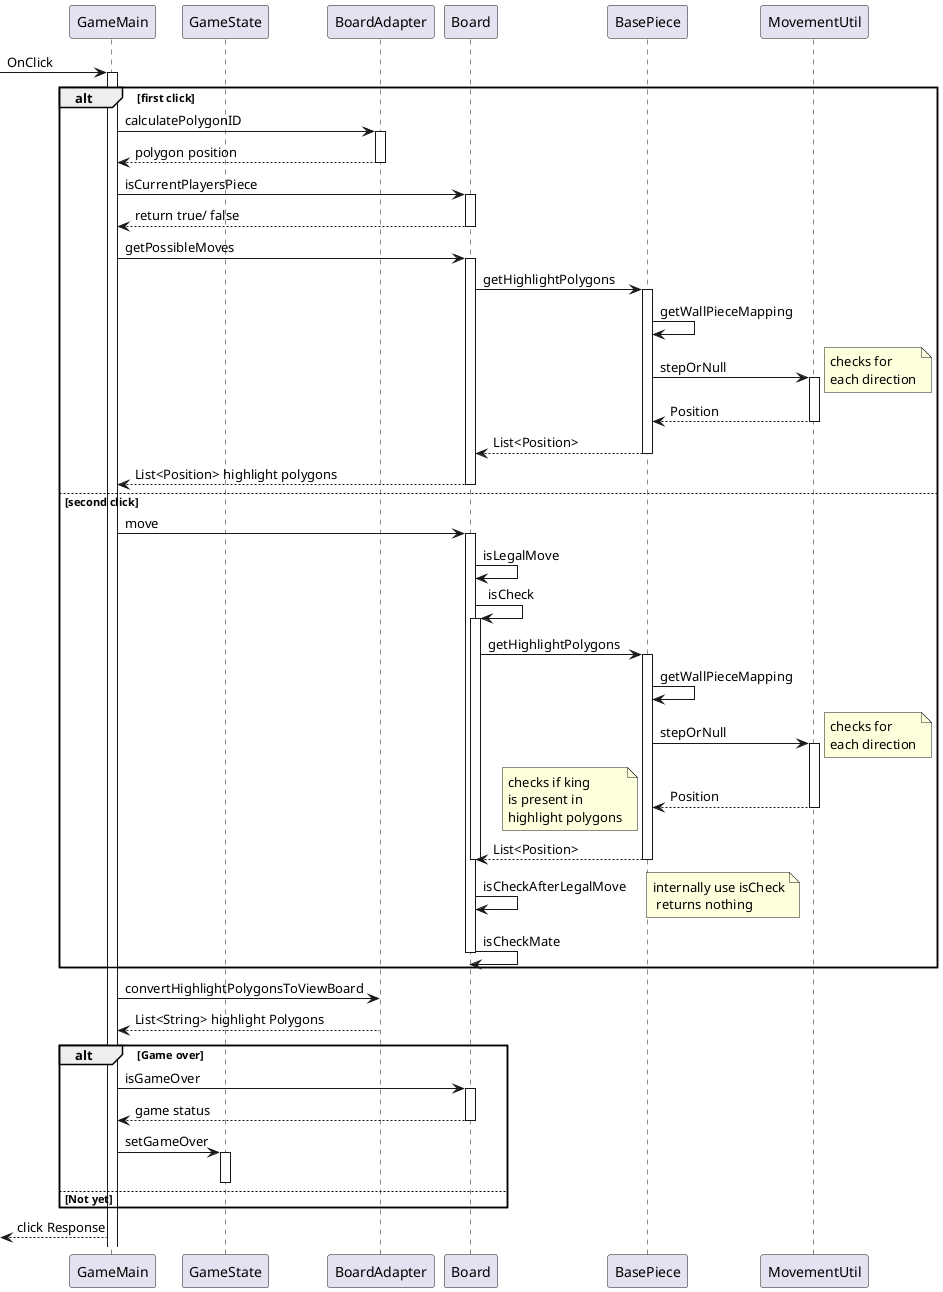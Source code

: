 @startuml
participant GameMain
participant GameState
->GameMain: OnClick
activate GameMain
alt first click
GameMain->BoardAdapter: calculatePolygonID
activate BoardAdapter
BoardAdapter-->GameMain: polygon position
deactivate BoardAdapter
GameMain->Board: isCurrentPlayersPiece
activate Board
Board-->GameMain: return true/ false
deactivate Board
GameMain->Board: getPossibleMoves
activate Board
Board->BasePiece: getHighlightPolygons
activate BasePiece
BasePiece->BasePiece: getWallPieceMapping
BasePiece->MovementUtil: stepOrNull
note right: checks for \neach direction
activate MovementUtil
BasePiece<--MovementUtil: Position
deactivate MovementUtil
Board<--BasePiece: List<Position>
deactivate BasePiece
GameMain<--Board: List<Position> highlight polygons
deactivate Board
else second click
GameMain->Board: move
activate Board
Board->Board: isLegalMove
Board->Board: isCheck
activate Board
Board->BasePiece: getHighlightPolygons
activate BasePiece
BasePiece->BasePiece: getWallPieceMapping
BasePiece->MovementUtil: stepOrNull
note right: checks for \neach direction
activate MovementUtil
BasePiece<--MovementUtil: Position
deactivate MovementUtil
note left: checks if king \nis present in \nhighlight polygons
Board<--BasePiece: List<Position>
deactivate Board
deactivate BasePiece
Board->Board: isCheckAfterLegalMove
note right: internally use isCheck\n returns nothing
Board->Board: isCheckMate
deactivate Board
end
GameMain->BoardAdapter: convertHighlightPolygonsToViewBoard
GameMain<--BoardAdapter: List<String> highlight Polygons
alt Game over
GameMain->Board: isGameOver
activate Board
GameMain<--Board: game status
deactivate Board
GameMain->GameState: setGameOver
activate GameState
deactivate GameState
else Not yet
end
<--GameMain: click Response
@enduml